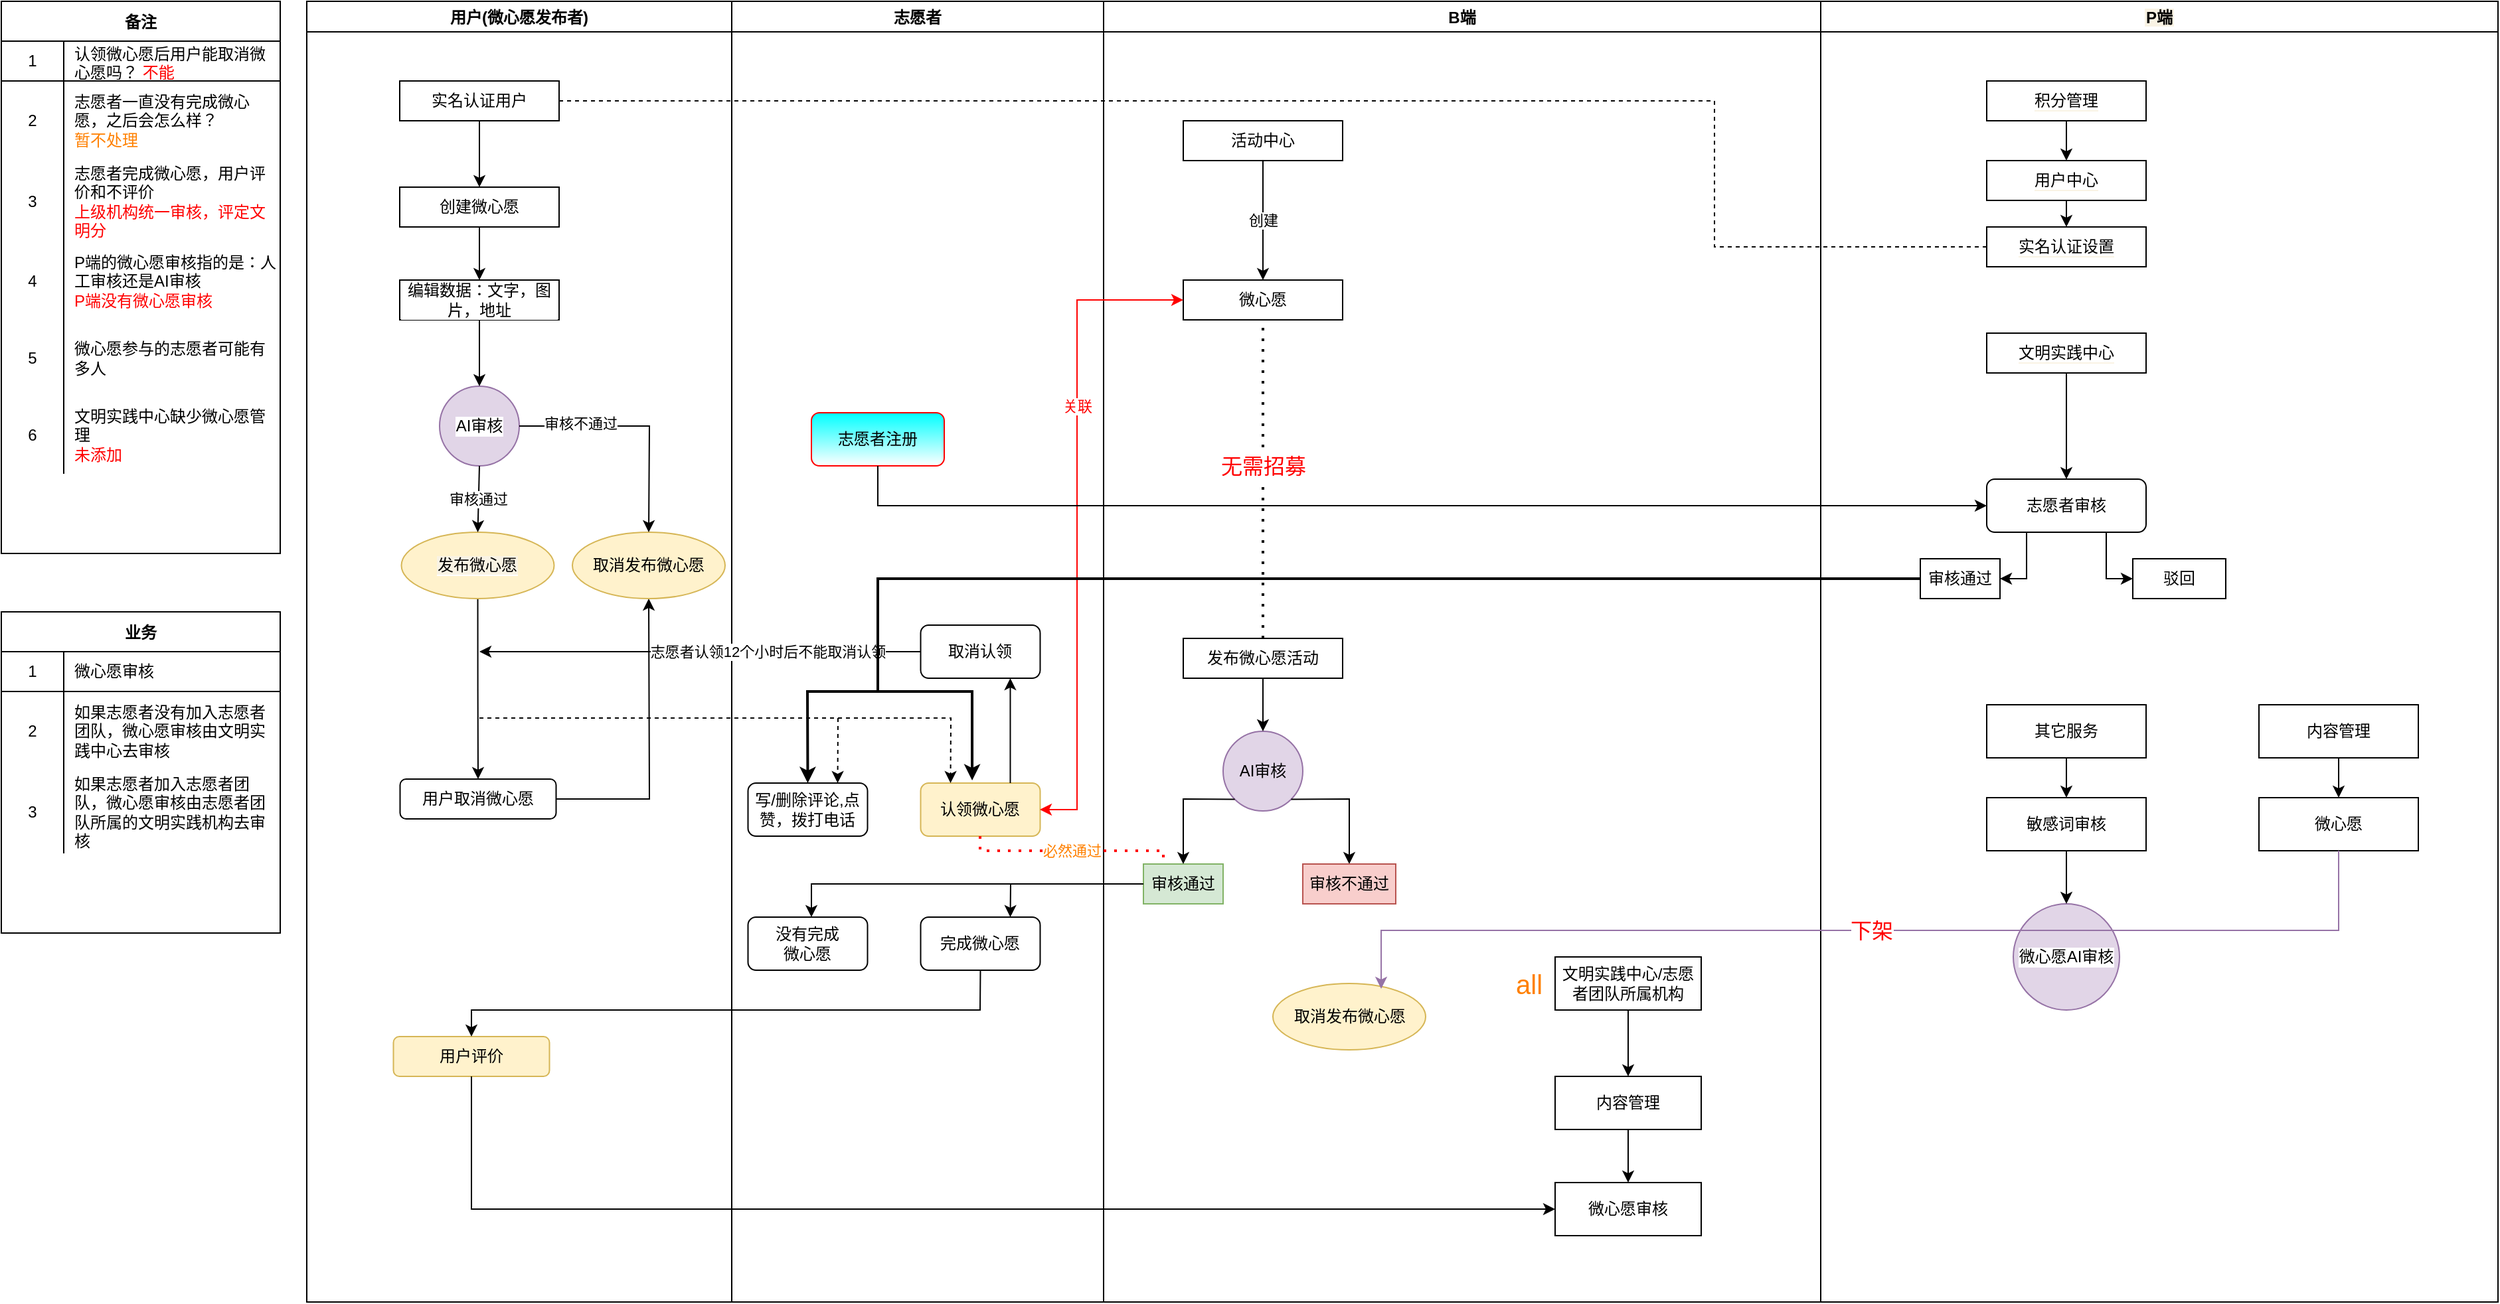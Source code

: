 <mxfile version="15.7.3" type="github">
  <diagram id="3Zdumfhe-f5hq_ZNzXjN" name="第 1 页">
    <mxGraphModel dx="1673" dy="895" grid="1" gridSize="10" guides="1" tooltips="1" connect="1" arrows="1" fold="1" page="1" pageScale="1" pageWidth="827" pageHeight="1169" math="0" shadow="0">
      <root>
        <mxCell id="0" />
        <mxCell id="1" parent="0" />
        <mxCell id="ZOVWsehxwjOW1M9SSfNJ-1" value="用户(微心愿发布者)" style="swimlane;" parent="1" vertex="1">
          <mxGeometry x="250" y="160" width="320" height="980" as="geometry">
            <mxRectangle x="320" y="160" width="60" height="23" as="alternateBounds" />
          </mxGeometry>
        </mxCell>
        <mxCell id="ZOVWsehxwjOW1M9SSfNJ-12" value="" style="edgeStyle=orthogonalEdgeStyle;rounded=0;orthogonalLoop=1;jettySize=auto;html=1;labelBackgroundColor=default;fontColor=default;" parent="ZOVWsehxwjOW1M9SSfNJ-1" source="ZOVWsehxwjOW1M9SSfNJ-5" target="ZOVWsehxwjOW1M9SSfNJ-11" edge="1">
          <mxGeometry relative="1" as="geometry" />
        </mxCell>
        <mxCell id="ZOVWsehxwjOW1M9SSfNJ-5" value="实名认证用户" style="rounded=0;whiteSpace=wrap;html=1;labelBackgroundColor=default;fontColor=default;fillColor=default;strokeColor=default;" parent="ZOVWsehxwjOW1M9SSfNJ-1" vertex="1">
          <mxGeometry x="70" y="60" width="120" height="30" as="geometry" />
        </mxCell>
        <mxCell id="ZOVWsehxwjOW1M9SSfNJ-15" value="" style="edgeStyle=orthogonalEdgeStyle;rounded=0;orthogonalLoop=1;jettySize=auto;html=1;labelBackgroundColor=default;fontColor=default;" parent="ZOVWsehxwjOW1M9SSfNJ-1" source="ZOVWsehxwjOW1M9SSfNJ-11" target="ZOVWsehxwjOW1M9SSfNJ-14" edge="1">
          <mxGeometry relative="1" as="geometry" />
        </mxCell>
        <mxCell id="ZOVWsehxwjOW1M9SSfNJ-11" value="创建微心愿" style="rounded=0;whiteSpace=wrap;html=1;labelBackgroundColor=default;fontColor=default;" parent="ZOVWsehxwjOW1M9SSfNJ-1" vertex="1">
          <mxGeometry x="70" y="140" width="120" height="30" as="geometry" />
        </mxCell>
        <mxCell id="ZOVWsehxwjOW1M9SSfNJ-14" value="编辑数据：文字，图片，地址" style="rounded=0;whiteSpace=wrap;html=1;labelBackgroundColor=default;fontColor=default;" parent="ZOVWsehxwjOW1M9SSfNJ-1" vertex="1">
          <mxGeometry x="70" y="210" width="120" height="30" as="geometry" />
        </mxCell>
        <mxCell id="ZOVWsehxwjOW1M9SSfNJ-61" style="edgeStyle=orthogonalEdgeStyle;rounded=0;orthogonalLoop=1;jettySize=auto;html=1;exitX=0.5;exitY=1;exitDx=0;exitDy=0;exitPerimeter=0;entryX=0.5;entryY=0;entryDx=0;entryDy=0;fontColor=default;strokeColor=#000000;labelBackgroundColor=default;" parent="ZOVWsehxwjOW1M9SSfNJ-1" source="ZOVWsehxwjOW1M9SSfNJ-32" target="ZOVWsehxwjOW1M9SSfNJ-54" edge="1">
          <mxGeometry relative="1" as="geometry" />
        </mxCell>
        <mxCell id="ZOVWsehxwjOW1M9SSfNJ-32" value="&lt;span style=&quot;background-color: rgb(249 , 243 , 228)&quot;&gt;发布微心愿&lt;/span&gt;" style="strokeWidth=1;html=1;shape=mxgraph.flowchart.start_1;whiteSpace=wrap;fillColor=#fff2cc;strokeColor=#d6b656;labelBackgroundColor=default;fontColor=default;" parent="ZOVWsehxwjOW1M9SSfNJ-1" vertex="1">
          <mxGeometry x="71.25" y="400" width="115" height="50" as="geometry" />
        </mxCell>
        <mxCell id="ZOVWsehxwjOW1M9SSfNJ-54" value="用户取消微心愿" style="rounded=1;whiteSpace=wrap;html=1;fontColor=default;strokeWidth=1;verticalAlign=middle;labelBackgroundColor=default;" parent="ZOVWsehxwjOW1M9SSfNJ-1" vertex="1">
          <mxGeometry x="70.25" y="586" width="117.5" height="30" as="geometry" />
        </mxCell>
        <mxCell id="ZOVWsehxwjOW1M9SSfNJ-84" value="&lt;font&gt;AI审核&lt;/font&gt;" style="ellipse;whiteSpace=wrap;html=1;aspect=fixed;shadow=0;glass=0;strokeColor=#9673a6;strokeWidth=1;fillColor=#e1d5e7;verticalAlign=middle;labelBackgroundColor=default;fontColor=default;" parent="ZOVWsehxwjOW1M9SSfNJ-1" vertex="1">
          <mxGeometry x="100" y="290" width="60" height="60" as="geometry" />
        </mxCell>
        <mxCell id="ZOVWsehxwjOW1M9SSfNJ-86" value="" style="endArrow=classic;html=1;rounded=0;fontColor=default;strokeColor=#000000;exitX=0.5;exitY=1;exitDx=0;exitDy=0;entryX=0.5;entryY=0;entryDx=0;entryDy=0;labelBackgroundColor=default;" parent="ZOVWsehxwjOW1M9SSfNJ-1" source="ZOVWsehxwjOW1M9SSfNJ-14" target="ZOVWsehxwjOW1M9SSfNJ-84" edge="1">
          <mxGeometry width="50" height="50" relative="1" as="geometry">
            <mxPoint x="435" y="450" as="sourcePoint" />
            <mxPoint x="485" y="400" as="targetPoint" />
          </mxGeometry>
        </mxCell>
        <mxCell id="ZOVWsehxwjOW1M9SSfNJ-87" value="审核通过" style="endArrow=classic;html=1;rounded=0;fontColor=default;strokeColor=#000000;exitX=0.5;exitY=1;exitDx=0;exitDy=0;entryX=0.5;entryY=0;entryDx=0;entryDy=0;entryPerimeter=0;labelBackgroundColor=default;" parent="ZOVWsehxwjOW1M9SSfNJ-1" source="ZOVWsehxwjOW1M9SSfNJ-84" target="ZOVWsehxwjOW1M9SSfNJ-32" edge="1">
          <mxGeometry width="50" height="50" relative="1" as="geometry">
            <mxPoint x="435" y="450" as="sourcePoint" />
            <mxPoint x="485" y="400" as="targetPoint" />
          </mxGeometry>
        </mxCell>
        <mxCell id="ZOVWsehxwjOW1M9SSfNJ-74" value="" style="endArrow=classic;html=1;rounded=0;fontColor=#FF0000;strokeColor=#000000;entryX=0.5;entryY=1;entryDx=0;entryDy=0;exitX=1;exitY=0.5;exitDx=0;exitDy=0;entryPerimeter=0;" parent="ZOVWsehxwjOW1M9SSfNJ-1" source="ZOVWsehxwjOW1M9SSfNJ-54" edge="1">
          <mxGeometry width="50" height="50" relative="1" as="geometry">
            <mxPoint x="453.5" y="646" as="sourcePoint" />
            <mxPoint x="257.5" y="450" as="targetPoint" />
            <Array as="points">
              <mxPoint x="258" y="601" />
            </Array>
          </mxGeometry>
        </mxCell>
        <mxCell id="RCU2VM99q2kTq8CPx5C1-19" value="用户评价" style="rounded=1;whiteSpace=wrap;html=1;strokeWidth=1;verticalAlign=middle;fillColor=#fff2cc;strokeColor=#d6b656;" parent="ZOVWsehxwjOW1M9SSfNJ-1" vertex="1">
          <mxGeometry x="65.25" y="780" width="117.5" height="30" as="geometry" />
        </mxCell>
        <mxCell id="RCU2VM99q2kTq8CPx5C1-67" value="取消发布微心愿" style="strokeWidth=1;html=1;shape=mxgraph.flowchart.start_1;whiteSpace=wrap;fillColor=#fff2cc;strokeColor=#d6b656;" parent="ZOVWsehxwjOW1M9SSfNJ-1" vertex="1">
          <mxGeometry x="200" y="400" width="115" height="50" as="geometry" />
        </mxCell>
        <mxCell id="ZOVWsehxwjOW1M9SSfNJ-3" value="志愿者" style="swimlane;fillColor=#FFFFFF;strokeColor=default;fontColor=default;strokeWidth=1;" parent="1" vertex="1">
          <mxGeometry x="570" y="160" width="280" height="980" as="geometry">
            <mxRectangle x="570" y="160" width="70" height="23" as="alternateBounds" />
          </mxGeometry>
        </mxCell>
        <mxCell id="ZOVWsehxwjOW1M9SSfNJ-63" value="写/删除评论,点赞，拨打电话" style="rounded=1;whiteSpace=wrap;html=1;fontColor=#000000;strokeWidth=1;verticalAlign=middle;glass=0;" parent="ZOVWsehxwjOW1M9SSfNJ-3" vertex="1">
          <mxGeometry x="12.25" y="589" width="90" height="40" as="geometry" />
        </mxCell>
        <mxCell id="ZOVWsehxwjOW1M9SSfNJ-77" value="认领微心愿" style="rounded=1;whiteSpace=wrap;html=1;strokeWidth=1;verticalAlign=middle;glass=0;fillColor=#fff2cc;strokeColor=#d6b656;" parent="ZOVWsehxwjOW1M9SSfNJ-3" vertex="1">
          <mxGeometry x="142.25" y="589" width="90" height="40" as="geometry" />
        </mxCell>
        <mxCell id="ZOVWsehxwjOW1M9SSfNJ-81" value="取消认领" style="rounded=1;whiteSpace=wrap;html=1;fontColor=#000000;strokeWidth=1;verticalAlign=middle;glass=0;" parent="ZOVWsehxwjOW1M9SSfNJ-3" vertex="1">
          <mxGeometry x="142.25" y="470" width="90" height="40" as="geometry" />
        </mxCell>
        <mxCell id="ZOVWsehxwjOW1M9SSfNJ-82" value="" style="endArrow=classic;html=1;rounded=0;fontColor=#FF0000;strokeColor=#000000;exitX=0.75;exitY=0;exitDx=0;exitDy=0;entryX=0.75;entryY=1;entryDx=0;entryDy=0;" parent="ZOVWsehxwjOW1M9SSfNJ-3" source="ZOVWsehxwjOW1M9SSfNJ-77" target="ZOVWsehxwjOW1M9SSfNJ-81" edge="1">
          <mxGeometry width="50" height="50" relative="1" as="geometry">
            <mxPoint x="182.25" y="516" as="sourcePoint" />
            <mxPoint x="232.25" y="466" as="targetPoint" />
          </mxGeometry>
        </mxCell>
        <mxCell id="RCU2VM99q2kTq8CPx5C1-15" value="完成微心愿" style="rounded=1;whiteSpace=wrap;html=1;fontColor=#000000;strokeWidth=1;verticalAlign=middle;glass=0;" parent="ZOVWsehxwjOW1M9SSfNJ-3" vertex="1">
          <mxGeometry x="142.25" y="690" width="90" height="40" as="geometry" />
        </mxCell>
        <mxCell id="RCU2VM99q2kTq8CPx5C1-60" value="没有完成&lt;br&gt;微心愿" style="rounded=1;whiteSpace=wrap;html=1;fontColor=#000000;strokeWidth=1;verticalAlign=middle;glass=0;" parent="ZOVWsehxwjOW1M9SSfNJ-3" vertex="1">
          <mxGeometry x="12.25" y="690" width="90" height="40" as="geometry" />
        </mxCell>
        <mxCell id="fV6f6WBhMUUk63Nt62jX-1" value="志愿者注册" style="rounded=1;whiteSpace=wrap;html=1;gradientColor=#ffffff;strokeColor=#FF0000;fillColor=#00FFFF;" parent="ZOVWsehxwjOW1M9SSfNJ-3" vertex="1">
          <mxGeometry x="60" y="310" width="100" height="40" as="geometry" />
        </mxCell>
        <mxCell id="ZOVWsehxwjOW1M9SSfNJ-2" value="B端" style="swimlane;fillColor=default;strokeColor=default;fontColor=default;" parent="1" vertex="1">
          <mxGeometry x="850" y="160" width="540" height="980" as="geometry">
            <mxRectangle x="810" y="160" width="50" height="23" as="alternateBounds" />
          </mxGeometry>
        </mxCell>
        <mxCell id="ZOVWsehxwjOW1M9SSfNJ-8" value="创建" style="edgeStyle=orthogonalEdgeStyle;rounded=0;orthogonalLoop=1;jettySize=auto;html=1;" parent="ZOVWsehxwjOW1M9SSfNJ-2" source="ZOVWsehxwjOW1M9SSfNJ-6" target="ZOVWsehxwjOW1M9SSfNJ-7" edge="1">
          <mxGeometry relative="1" as="geometry">
            <Array as="points">
              <mxPoint x="120" y="120" />
              <mxPoint x="120" y="120" />
            </Array>
          </mxGeometry>
        </mxCell>
        <mxCell id="ZOVWsehxwjOW1M9SSfNJ-6" value="活动中心" style="rounded=0;whiteSpace=wrap;html=1;fillColor=default;strokeColor=default;fontColor=default;" parent="ZOVWsehxwjOW1M9SSfNJ-2" vertex="1">
          <mxGeometry x="60" y="90" width="120" height="30" as="geometry" />
        </mxCell>
        <mxCell id="ZOVWsehxwjOW1M9SSfNJ-7" value="微心愿" style="rounded=0;whiteSpace=wrap;html=1;fillColor=default;strokeColor=default;fontColor=default;" parent="ZOVWsehxwjOW1M9SSfNJ-2" vertex="1">
          <mxGeometry x="60" y="210" width="120" height="30" as="geometry" />
        </mxCell>
        <mxCell id="RCU2VM99q2kTq8CPx5C1-1" value="发布微心愿活动" style="rounded=0;whiteSpace=wrap;html=1;" parent="ZOVWsehxwjOW1M9SSfNJ-2" vertex="1">
          <mxGeometry x="60" y="480" width="120" height="30" as="geometry" />
        </mxCell>
        <mxCell id="RCU2VM99q2kTq8CPx5C1-2" value="" style="endArrow=none;dashed=1;html=1;dashPattern=1 3;strokeWidth=2;rounded=0;exitX=0.5;exitY=0;exitDx=0;exitDy=0;entryX=0.5;entryY=1;entryDx=0;entryDy=0;" parent="ZOVWsehxwjOW1M9SSfNJ-2" source="RCU2VM99q2kTq8CPx5C1-1" target="ZOVWsehxwjOW1M9SSfNJ-7" edge="1">
          <mxGeometry width="50" height="50" relative="1" as="geometry">
            <mxPoint x="-150" y="460" as="sourcePoint" />
            <mxPoint x="-100" y="410" as="targetPoint" />
          </mxGeometry>
        </mxCell>
        <mxCell id="Rj2mn8werOWWxse8iK5x-1" value="&lt;font style=&quot;font-size: 16px&quot; color=&quot;#ff0000&quot;&gt;无需招募&lt;/font&gt;" style="edgeLabel;html=1;align=center;verticalAlign=middle;resizable=0;points=[];" parent="RCU2VM99q2kTq8CPx5C1-2" vertex="1" connectable="0">
          <mxGeometry x="0.089" relative="1" as="geometry">
            <mxPoint as="offset" />
          </mxGeometry>
        </mxCell>
        <mxCell id="RCU2VM99q2kTq8CPx5C1-3" value="&lt;font color=&quot;#000000&quot;&gt;AI审核&lt;/font&gt;" style="ellipse;whiteSpace=wrap;html=1;aspect=fixed;shadow=0;glass=0;strokeColor=#9673a6;strokeWidth=1;fillColor=#e1d5e7;verticalAlign=middle;" parent="ZOVWsehxwjOW1M9SSfNJ-2" vertex="1">
          <mxGeometry x="90" y="550" width="60" height="60" as="geometry" />
        </mxCell>
        <mxCell id="RCU2VM99q2kTq8CPx5C1-4" value="" style="endArrow=classic;html=1;rounded=0;exitX=0.5;exitY=1;exitDx=0;exitDy=0;entryX=0.5;entryY=0;entryDx=0;entryDy=0;" parent="ZOVWsehxwjOW1M9SSfNJ-2" source="RCU2VM99q2kTq8CPx5C1-1" target="RCU2VM99q2kTq8CPx5C1-3" edge="1">
          <mxGeometry width="50" height="50" relative="1" as="geometry">
            <mxPoint x="-150" y="560" as="sourcePoint" />
            <mxPoint x="-100" y="510" as="targetPoint" />
          </mxGeometry>
        </mxCell>
        <mxCell id="RCU2VM99q2kTq8CPx5C1-6" value="审核通过" style="rounded=0;whiteSpace=wrap;html=1;fillColor=#d5e8d4;strokeColor=#82b366;fontColor=default;" parent="ZOVWsehxwjOW1M9SSfNJ-2" vertex="1">
          <mxGeometry x="30" y="650" width="60" height="30" as="geometry" />
        </mxCell>
        <mxCell id="RCU2VM99q2kTq8CPx5C1-9" value="" style="endArrow=classic;html=1;rounded=0;exitX=1;exitY=1;exitDx=0;exitDy=0;entryX=0.5;entryY=0;entryDx=0;entryDy=0;" parent="ZOVWsehxwjOW1M9SSfNJ-2" source="RCU2VM99q2kTq8CPx5C1-3" target="RCU2VM99q2kTq8CPx5C1-10" edge="1">
          <mxGeometry width="50" height="50" relative="1" as="geometry">
            <mxPoint x="-150" y="460" as="sourcePoint" />
            <mxPoint x="190" y="640" as="targetPoint" />
            <Array as="points">
              <mxPoint x="185" y="601" />
            </Array>
          </mxGeometry>
        </mxCell>
        <mxCell id="RCU2VM99q2kTq8CPx5C1-10" value="审核不通过" style="rounded=0;whiteSpace=wrap;html=1;fillColor=#f8cecc;strokeColor=#b85450;fontColor=default;" parent="ZOVWsehxwjOW1M9SSfNJ-2" vertex="1">
          <mxGeometry x="150" y="650" width="70" height="30" as="geometry" />
        </mxCell>
        <mxCell id="RCU2VM99q2kTq8CPx5C1-5" value="" style="endArrow=classic;html=1;rounded=0;exitX=0;exitY=1;exitDx=0;exitDy=0;entryX=0.5;entryY=0;entryDx=0;entryDy=0;" parent="ZOVWsehxwjOW1M9SSfNJ-2" source="RCU2VM99q2kTq8CPx5C1-3" target="RCU2VM99q2kTq8CPx5C1-6" edge="1">
          <mxGeometry width="50" height="50" relative="1" as="geometry">
            <mxPoint x="-150" y="460" as="sourcePoint" />
            <mxPoint x="60" y="640" as="targetPoint" />
            <Array as="points">
              <mxPoint x="60" y="601" />
            </Array>
          </mxGeometry>
        </mxCell>
        <mxCell id="RCU2VM99q2kTq8CPx5C1-68" value="取消发布微心愿" style="strokeWidth=1;html=1;shape=mxgraph.flowchart.start_1;whiteSpace=wrap;fillColor=#fff2cc;strokeColor=#d6b656;" parent="ZOVWsehxwjOW1M9SSfNJ-2" vertex="1">
          <mxGeometry x="127.5" y="740" width="115" height="50" as="geometry" />
        </mxCell>
        <mxCell id="N7R7x6pT4n-8PpqwKvwk-1" value="内容管理" style="rounded=0;whiteSpace=wrap;html=1;" parent="ZOVWsehxwjOW1M9SSfNJ-2" vertex="1">
          <mxGeometry x="340" y="810" width="110" height="40" as="geometry" />
        </mxCell>
        <mxCell id="N7R7x6pT4n-8PpqwKvwk-2" value="文明实践中心/志愿者团队所属机构" style="rounded=0;whiteSpace=wrap;html=1;" parent="ZOVWsehxwjOW1M9SSfNJ-2" vertex="1">
          <mxGeometry x="340" y="720" width="110" height="40" as="geometry" />
        </mxCell>
        <mxCell id="N7R7x6pT4n-8PpqwKvwk-3" value="" style="endArrow=classic;html=1;rounded=0;curved=1;exitX=0.5;exitY=1;exitDx=0;exitDy=0;entryX=0.5;entryY=0;entryDx=0;entryDy=0;" parent="ZOVWsehxwjOW1M9SSfNJ-2" source="N7R7x6pT4n-8PpqwKvwk-2" target="N7R7x6pT4n-8PpqwKvwk-1" edge="1">
          <mxGeometry width="50" height="50" relative="1" as="geometry">
            <mxPoint x="190" y="660" as="sourcePoint" />
            <mxPoint x="240" y="610" as="targetPoint" />
          </mxGeometry>
        </mxCell>
        <mxCell id="N7R7x6pT4n-8PpqwKvwk-4" value="&lt;font color=&quot;#ff8000&quot; style=&quot;font-size: 20px ; font-weight: normal&quot;&gt;all&lt;/font&gt;" style="text;strokeColor=none;fillColor=none;html=1;fontSize=24;fontStyle=1;verticalAlign=middle;align=center;" parent="ZOVWsehxwjOW1M9SSfNJ-2" vertex="1">
          <mxGeometry x="300" y="720" width="40" height="40" as="geometry" />
        </mxCell>
        <mxCell id="hY3ImemlVHnh-S8Bj1m9-1" value="微心愿审核" style="rounded=0;whiteSpace=wrap;html=1;" vertex="1" parent="ZOVWsehxwjOW1M9SSfNJ-2">
          <mxGeometry x="340" y="890" width="110" height="40" as="geometry" />
        </mxCell>
        <mxCell id="hY3ImemlVHnh-S8Bj1m9-2" value="" style="endArrow=classic;html=1;rounded=0;exitX=0.5;exitY=1;exitDx=0;exitDy=0;" edge="1" parent="ZOVWsehxwjOW1M9SSfNJ-2" source="N7R7x6pT4n-8PpqwKvwk-1" target="hY3ImemlVHnh-S8Bj1m9-1">
          <mxGeometry width="50" height="50" relative="1" as="geometry">
            <mxPoint x="320" y="860" as="sourcePoint" />
            <mxPoint x="370" y="810" as="targetPoint" />
          </mxGeometry>
        </mxCell>
        <mxCell id="ZOVWsehxwjOW1M9SSfNJ-89" value="" style="endArrow=classic;html=1;rounded=0;fontColor=#000000;strokeColor=#000000;exitX=0;exitY=0.5;exitDx=0;exitDy=0;labelBackgroundColor=default;" parent="1" source="ZOVWsehxwjOW1M9SSfNJ-81" edge="1">
          <mxGeometry width="50" height="50" relative="1" as="geometry">
            <mxPoint x="750" y="689" as="sourcePoint" />
            <mxPoint x="380" y="650" as="targetPoint" />
          </mxGeometry>
        </mxCell>
        <mxCell id="ZOVWsehxwjOW1M9SSfNJ-95" value="志愿者认领12个小时后不能取消认领" style="edgeLabel;html=1;align=center;verticalAlign=middle;resizable=0;points=[];fontColor=#000000;" parent="ZOVWsehxwjOW1M9SSfNJ-89" vertex="1" connectable="0">
          <mxGeometry x="-0.303" relative="1" as="geometry">
            <mxPoint as="offset" />
          </mxGeometry>
        </mxCell>
        <mxCell id="ZOVWsehxwjOW1M9SSfNJ-90" value="" style="endArrow=classic;html=1;rounded=0;fontColor=#000000;strokeColor=#000000;entryX=0.5;entryY=0;entryDx=0;entryDy=0;entryPerimeter=0;" parent="1" edge="1">
          <mxGeometry width="50" height="50" relative="1" as="geometry">
            <mxPoint x="410" y="480" as="sourcePoint" />
            <mxPoint x="507.5" y="560" as="targetPoint" />
            <Array as="points">
              <mxPoint x="508" y="480" />
            </Array>
          </mxGeometry>
        </mxCell>
        <mxCell id="ZOVWsehxwjOW1M9SSfNJ-91" value="审核不通过" style="edgeLabel;html=1;align=center;verticalAlign=middle;resizable=0;points=[];fontColor=default;labelBackgroundColor=default;" parent="ZOVWsehxwjOW1M9SSfNJ-90" vertex="1" connectable="0">
          <mxGeometry x="-0.538" y="2" relative="1" as="geometry">
            <mxPoint x="5" as="offset" />
          </mxGeometry>
        </mxCell>
        <mxCell id="ZOVWsehxwjOW1M9SSfNJ-43" value="" style="endArrow=classic;startArrow=classic;html=1;rounded=0;entryX=0;entryY=0.5;entryDx=0;entryDy=0;strokeColor=#FF0000;labelBackgroundColor=default;fontColor=default;" parent="1" target="ZOVWsehxwjOW1M9SSfNJ-7" edge="1">
          <mxGeometry width="50" height="50" relative="1" as="geometry">
            <mxPoint x="802" y="769" as="sourcePoint" />
            <mxPoint x="801.25" y="385" as="targetPoint" />
            <Array as="points">
              <mxPoint x="830" y="769" />
              <mxPoint x="830" y="385" />
            </Array>
          </mxGeometry>
        </mxCell>
        <mxCell id="ZOVWsehxwjOW1M9SSfNJ-44" value="关联" style="edgeLabel;html=1;align=center;verticalAlign=middle;resizable=0;points=[];fontColor=#FF0000;" parent="ZOVWsehxwjOW1M9SSfNJ-43" vertex="1" connectable="0">
          <mxGeometry x="0.35" relative="1" as="geometry">
            <mxPoint as="offset" />
          </mxGeometry>
        </mxCell>
        <mxCell id="RCU2VM99q2kTq8CPx5C1-17" value="" style="endArrow=classic;html=1;rounded=0;exitX=0;exitY=0.5;exitDx=0;exitDy=0;entryX=0.75;entryY=0;entryDx=0;entryDy=0;" parent="1" source="RCU2VM99q2kTq8CPx5C1-6" target="RCU2VM99q2kTq8CPx5C1-15" edge="1">
          <mxGeometry width="50" height="50" relative="1" as="geometry">
            <mxPoint x="690" y="720" as="sourcePoint" />
            <mxPoint x="740" y="670" as="targetPoint" />
            <Array as="points">
              <mxPoint x="780" y="825" />
            </Array>
          </mxGeometry>
        </mxCell>
        <mxCell id="RCU2VM99q2kTq8CPx5C1-18" value="" style="endArrow=classic;html=1;rounded=0;exitX=0.5;exitY=1;exitDx=0;exitDy=0;entryX=0.5;entryY=0;entryDx=0;entryDy=0;" parent="1" source="RCU2VM99q2kTq8CPx5C1-15" target="RCU2VM99q2kTq8CPx5C1-19" edge="1">
          <mxGeometry width="50" height="50" relative="1" as="geometry">
            <mxPoint x="690" y="720" as="sourcePoint" />
            <mxPoint x="480" y="940" as="targetPoint" />
            <Array as="points">
              <mxPoint x="757" y="920" />
              <mxPoint x="374" y="920" />
            </Array>
          </mxGeometry>
        </mxCell>
        <mxCell id="RCU2VM99q2kTq8CPx5C1-40" value="备注" style="shape=table;startSize=30;container=1;collapsible=0;childLayout=tableLayout;fixedRows=1;rowLines=0;fontStyle=1;align=center;pointerEvents=1;" parent="1" vertex="1">
          <mxGeometry x="20" y="160" width="210" height="416" as="geometry" />
        </mxCell>
        <mxCell id="RCU2VM99q2kTq8CPx5C1-41" value="" style="shape=partialRectangle;html=1;whiteSpace=wrap;collapsible=0;dropTarget=0;pointerEvents=1;fillColor=none;top=0;left=0;bottom=1;right=0;points=[[0,0.5],[1,0.5]];portConstraint=eastwest;" parent="RCU2VM99q2kTq8CPx5C1-40" vertex="1">
          <mxGeometry y="30" width="210" height="30" as="geometry" />
        </mxCell>
        <mxCell id="RCU2VM99q2kTq8CPx5C1-42" value="1" style="shape=partialRectangle;html=1;whiteSpace=wrap;connectable=0;fillColor=none;top=0;left=0;bottom=0;right=0;overflow=hidden;pointerEvents=1;" parent="RCU2VM99q2kTq8CPx5C1-41" vertex="1">
          <mxGeometry width="47" height="30" as="geometry">
            <mxRectangle width="47" height="30" as="alternateBounds" />
          </mxGeometry>
        </mxCell>
        <mxCell id="RCU2VM99q2kTq8CPx5C1-43" value="认领微心愿后用户能取消微心愿吗？ &lt;font color=&quot;#ff0000&quot;&gt;不能&lt;/font&gt;" style="shape=partialRectangle;html=1;whiteSpace=wrap;connectable=0;fillColor=none;top=0;left=0;bottom=0;right=0;align=left;spacingLeft=6;overflow=hidden;pointerEvents=1;" parent="RCU2VM99q2kTq8CPx5C1-41" vertex="1">
          <mxGeometry x="47" width="163" height="30" as="geometry">
            <mxRectangle width="163" height="30" as="alternateBounds" />
          </mxGeometry>
        </mxCell>
        <mxCell id="RCU2VM99q2kTq8CPx5C1-44" value="" style="shape=partialRectangle;html=1;whiteSpace=wrap;collapsible=0;dropTarget=0;pointerEvents=1;fillColor=none;top=0;left=0;bottom=0;right=0;points=[[0,0.5],[1,0.5]];portConstraint=eastwest;" parent="RCU2VM99q2kTq8CPx5C1-40" vertex="1">
          <mxGeometry y="60" width="210" height="60" as="geometry" />
        </mxCell>
        <mxCell id="RCU2VM99q2kTq8CPx5C1-45" value="2" style="shape=partialRectangle;html=1;whiteSpace=wrap;connectable=0;fillColor=none;top=0;left=0;bottom=0;right=0;overflow=hidden;pointerEvents=1;" parent="RCU2VM99q2kTq8CPx5C1-44" vertex="1">
          <mxGeometry width="47" height="60" as="geometry">
            <mxRectangle width="47" height="60" as="alternateBounds" />
          </mxGeometry>
        </mxCell>
        <mxCell id="RCU2VM99q2kTq8CPx5C1-46" value="志愿者一直没有完成微心愿，之后会怎么样？&lt;br&gt;&lt;font color=&quot;#ff8000&quot;&gt;暂不处理&lt;/font&gt;" style="shape=partialRectangle;html=1;whiteSpace=wrap;connectable=0;fillColor=none;top=0;left=0;bottom=0;right=0;align=left;spacingLeft=6;overflow=hidden;pointerEvents=1;" parent="RCU2VM99q2kTq8CPx5C1-44" vertex="1">
          <mxGeometry x="47" width="163" height="60" as="geometry">
            <mxRectangle width="163" height="60" as="alternateBounds" />
          </mxGeometry>
        </mxCell>
        <mxCell id="RCU2VM99q2kTq8CPx5C1-47" value="" style="shape=partialRectangle;html=1;whiteSpace=wrap;collapsible=0;dropTarget=0;pointerEvents=1;fillColor=none;top=0;left=0;bottom=0;right=0;points=[[0,0.5],[1,0.5]];portConstraint=eastwest;" parent="RCU2VM99q2kTq8CPx5C1-40" vertex="1">
          <mxGeometry y="120" width="210" height="62" as="geometry" />
        </mxCell>
        <mxCell id="RCU2VM99q2kTq8CPx5C1-48" value="3" style="shape=partialRectangle;html=1;whiteSpace=wrap;connectable=0;fillColor=none;top=0;left=0;bottom=0;right=0;overflow=hidden;pointerEvents=1;" parent="RCU2VM99q2kTq8CPx5C1-47" vertex="1">
          <mxGeometry width="47" height="62" as="geometry">
            <mxRectangle width="47" height="62" as="alternateBounds" />
          </mxGeometry>
        </mxCell>
        <mxCell id="RCU2VM99q2kTq8CPx5C1-49" value="志愿者完成微心愿，用户评价和不评价&lt;br&gt;&lt;font color=&quot;#ff0000&quot;&gt;上级机构统一审核，评定文明分&lt;/font&gt;" style="shape=partialRectangle;html=1;whiteSpace=wrap;connectable=0;fillColor=none;top=0;left=0;bottom=0;right=0;align=left;spacingLeft=6;overflow=hidden;pointerEvents=1;" parent="RCU2VM99q2kTq8CPx5C1-47" vertex="1">
          <mxGeometry x="47" width="163" height="62" as="geometry">
            <mxRectangle width="163" height="62" as="alternateBounds" />
          </mxGeometry>
        </mxCell>
        <mxCell id="RCU2VM99q2kTq8CPx5C1-50" style="shape=partialRectangle;html=1;whiteSpace=wrap;collapsible=0;dropTarget=0;pointerEvents=1;fillColor=none;top=0;left=0;bottom=0;right=0;points=[[0,0.5],[1,0.5]];portConstraint=eastwest;" parent="RCU2VM99q2kTq8CPx5C1-40" vertex="1">
          <mxGeometry y="182" width="210" height="58" as="geometry" />
        </mxCell>
        <mxCell id="RCU2VM99q2kTq8CPx5C1-51" value="4" style="shape=partialRectangle;html=1;whiteSpace=wrap;connectable=0;fillColor=none;top=0;left=0;bottom=0;right=0;overflow=hidden;pointerEvents=1;" parent="RCU2VM99q2kTq8CPx5C1-50" vertex="1">
          <mxGeometry width="47" height="58" as="geometry">
            <mxRectangle width="47" height="58" as="alternateBounds" />
          </mxGeometry>
        </mxCell>
        <mxCell id="RCU2VM99q2kTq8CPx5C1-52" value="P端的微心愿审核指的是：人工审核还是AI审核&amp;nbsp; &lt;br&gt;&lt;font color=&quot;#ff0000&quot;&gt;P端没有微心愿审核&lt;/font&gt;" style="shape=partialRectangle;html=1;whiteSpace=wrap;connectable=0;fillColor=none;top=0;left=0;bottom=0;right=0;align=left;spacingLeft=6;overflow=hidden;pointerEvents=1;" parent="RCU2VM99q2kTq8CPx5C1-50" vertex="1">
          <mxGeometry x="47" width="163" height="58" as="geometry">
            <mxRectangle width="163" height="58" as="alternateBounds" />
          </mxGeometry>
        </mxCell>
        <mxCell id="RCU2VM99q2kTq8CPx5C1-70" style="shape=partialRectangle;html=1;whiteSpace=wrap;collapsible=0;dropTarget=0;pointerEvents=1;fillColor=none;top=0;left=0;bottom=0;right=0;points=[[0,0.5],[1,0.5]];portConstraint=eastwest;" parent="RCU2VM99q2kTq8CPx5C1-40" vertex="1">
          <mxGeometry y="240" width="210" height="58" as="geometry" />
        </mxCell>
        <mxCell id="RCU2VM99q2kTq8CPx5C1-71" value="5" style="shape=partialRectangle;html=1;whiteSpace=wrap;connectable=0;fillColor=none;top=0;left=0;bottom=0;right=0;overflow=hidden;pointerEvents=1;" parent="RCU2VM99q2kTq8CPx5C1-70" vertex="1">
          <mxGeometry width="47" height="58" as="geometry">
            <mxRectangle width="47" height="58" as="alternateBounds" />
          </mxGeometry>
        </mxCell>
        <mxCell id="RCU2VM99q2kTq8CPx5C1-72" value="微心愿参与的志愿者可能有多人" style="shape=partialRectangle;html=1;whiteSpace=wrap;connectable=0;fillColor=none;top=0;left=0;bottom=0;right=0;align=left;spacingLeft=6;overflow=hidden;pointerEvents=1;" parent="RCU2VM99q2kTq8CPx5C1-70" vertex="1">
          <mxGeometry x="47" width="163" height="58" as="geometry">
            <mxRectangle width="163" height="58" as="alternateBounds" />
          </mxGeometry>
        </mxCell>
        <mxCell id="fV6f6WBhMUUk63Nt62jX-3" style="shape=partialRectangle;html=1;whiteSpace=wrap;collapsible=0;dropTarget=0;pointerEvents=1;fillColor=none;top=0;left=0;bottom=0;right=0;points=[[0,0.5],[1,0.5]];portConstraint=eastwest;" parent="RCU2VM99q2kTq8CPx5C1-40" vertex="1">
          <mxGeometry y="298" width="210" height="58" as="geometry" />
        </mxCell>
        <mxCell id="fV6f6WBhMUUk63Nt62jX-4" value="6" style="shape=partialRectangle;html=1;whiteSpace=wrap;connectable=0;fillColor=none;top=0;left=0;bottom=0;right=0;overflow=hidden;pointerEvents=1;" parent="fV6f6WBhMUUk63Nt62jX-3" vertex="1">
          <mxGeometry width="47" height="58" as="geometry">
            <mxRectangle width="47" height="58" as="alternateBounds" />
          </mxGeometry>
        </mxCell>
        <mxCell id="fV6f6WBhMUUk63Nt62jX-5" value="文明实践中心缺少微心愿管理&lt;br&gt;&lt;font color=&quot;#ff0000&quot;&gt;未添加&lt;/font&gt;" style="shape=partialRectangle;html=1;whiteSpace=wrap;connectable=0;fillColor=none;top=0;left=0;bottom=0;right=0;align=left;spacingLeft=6;overflow=hidden;pointerEvents=1;" parent="fV6f6WBhMUUk63Nt62jX-3" vertex="1">
          <mxGeometry x="47" width="163" height="58" as="geometry">
            <mxRectangle width="163" height="58" as="alternateBounds" />
          </mxGeometry>
        </mxCell>
        <mxCell id="RCU2VM99q2kTq8CPx5C1-56" value="" style="endArrow=classic;html=1;rounded=0;fontSize=11;fontColor=#FF8000;exitX=0.5;exitY=1;exitDx=0;exitDy=0;entryX=0;entryY=0.5;entryDx=0;entryDy=0;" parent="1" source="RCU2VM99q2kTq8CPx5C1-19" target="hY3ImemlVHnh-S8Bj1m9-1" edge="1">
          <mxGeometry width="50" height="50" relative="1" as="geometry">
            <mxPoint x="680" y="780" as="sourcePoint" />
            <mxPoint x="990" y="1010" as="targetPoint" />
            <Array as="points">
              <mxPoint x="374" y="1070" />
            </Array>
          </mxGeometry>
        </mxCell>
        <mxCell id="RCU2VM99q2kTq8CPx5C1-59" value="" style="endArrow=classic;html=1;rounded=0;fontSize=11;fontColor=#FF8000;strokeColor=#000000;exitX=0;exitY=0.5;exitDx=0;exitDy=0;" parent="1" source="RCU2VM99q2kTq8CPx5C1-6" edge="1">
          <mxGeometry width="50" height="50" relative="1" as="geometry">
            <mxPoint x="680" y="780" as="sourcePoint" />
            <mxPoint x="630" y="850" as="targetPoint" />
            <Array as="points">
              <mxPoint x="630" y="825" />
            </Array>
          </mxGeometry>
        </mxCell>
        <mxCell id="RCU2VM99q2kTq8CPx5C1-61" value="必然通过" style="endArrow=none;dashed=1;html=1;dashPattern=1 3;strokeWidth=2;rounded=0;fontSize=11;fontColor=#FF8000;strokeColor=#FF0000;entryX=0.25;entryY=0;entryDx=0;entryDy=0;" parent="1" target="RCU2VM99q2kTq8CPx5C1-6" edge="1">
          <mxGeometry width="50" height="50" relative="1" as="geometry">
            <mxPoint x="757" y="789" as="sourcePoint" />
            <mxPoint x="730" y="520" as="targetPoint" />
            <Array as="points">
              <mxPoint x="757" y="800" />
              <mxPoint x="895" y="800" />
            </Array>
          </mxGeometry>
        </mxCell>
        <mxCell id="6Wp8ZB3QyJgt8Iu6o3w5-2" value="" style="endArrow=classic;html=1;rounded=0;fontColor=default;exitX=0.5;exitY=1;exitDx=0;exitDy=0;strokeColor=default;labelBackgroundColor=default;entryX=0;entryY=0.5;entryDx=0;entryDy=0;" parent="1" source="fV6f6WBhMUUk63Nt62jX-1" target="6Wp8ZB3QyJgt8Iu6o3w5-1" edge="1">
          <mxGeometry width="50" height="50" relative="1" as="geometry">
            <mxPoint x="700" y="620" as="sourcePoint" />
            <mxPoint x="750" y="570" as="targetPoint" />
            <Array as="points">
              <mxPoint x="680" y="540" />
            </Array>
          </mxGeometry>
        </mxCell>
        <mxCell id="6Wp8ZB3QyJgt8Iu6o3w5-8" value="" style="endArrow=classic;html=1;rounded=0;labelBackgroundColor=default;fontColor=default;strokeColor=#000000;exitX=0;exitY=0.5;exitDx=0;exitDy=0;entryX=0.5;entryY=0;entryDx=0;entryDy=0;strokeWidth=2;" parent="1" source="6Wp8ZB3QyJgt8Iu6o3w5-3" target="ZOVWsehxwjOW1M9SSfNJ-63" edge="1">
          <mxGeometry width="50" height="50" relative="1" as="geometry">
            <mxPoint x="700" y="620" as="sourcePoint" />
            <mxPoint x="750" y="570" as="targetPoint" />
            <Array as="points">
              <mxPoint x="680" y="595" />
              <mxPoint x="680" y="680" />
              <mxPoint x="627" y="680" />
            </Array>
          </mxGeometry>
        </mxCell>
        <mxCell id="6Wp8ZB3QyJgt8Iu6o3w5-9" value="" style="endArrow=classic;html=1;rounded=0;labelBackgroundColor=default;fontColor=default;strokeColor=#000000;exitX=0;exitY=0.5;exitDx=0;exitDy=0;entryX=0.431;entryY=-0.05;entryDx=0;entryDy=0;entryPerimeter=0;strokeWidth=2;" parent="1" source="6Wp8ZB3QyJgt8Iu6o3w5-3" target="ZOVWsehxwjOW1M9SSfNJ-77" edge="1">
          <mxGeometry width="50" height="50" relative="1" as="geometry">
            <mxPoint x="700" y="620" as="sourcePoint" />
            <mxPoint x="750" y="570" as="targetPoint" />
            <Array as="points">
              <mxPoint x="680" y="595" />
              <mxPoint x="680" y="680" />
              <mxPoint x="751" y="680" />
            </Array>
          </mxGeometry>
        </mxCell>
        <mxCell id="6Wp8ZB3QyJgt8Iu6o3w5-10" value="" style="endArrow=classic;html=1;rounded=0;labelBackgroundColor=default;fontColor=default;strokeColor=#000000;strokeWidth=1;entryX=0.75;entryY=0;entryDx=0;entryDy=0;dashed=1;" parent="1" target="ZOVWsehxwjOW1M9SSfNJ-63" edge="1">
          <mxGeometry width="50" height="50" relative="1" as="geometry">
            <mxPoint x="380" y="700" as="sourcePoint" />
            <mxPoint x="1380" y="260" as="targetPoint" />
            <Array as="points">
              <mxPoint x="650" y="700" />
            </Array>
          </mxGeometry>
        </mxCell>
        <mxCell id="6Wp8ZB3QyJgt8Iu6o3w5-11" value="" style="endArrow=classic;html=1;rounded=0;labelBackgroundColor=default;fontColor=default;strokeColor=#000000;strokeWidth=1;entryX=0.25;entryY=0;entryDx=0;entryDy=0;dashed=1;" parent="1" target="ZOVWsehxwjOW1M9SSfNJ-77" edge="1">
          <mxGeometry width="50" height="50" relative="1" as="geometry">
            <mxPoint x="650" y="700" as="sourcePoint" />
            <mxPoint x="750" y="540" as="targetPoint" />
            <Array as="points">
              <mxPoint x="735" y="700" />
            </Array>
          </mxGeometry>
        </mxCell>
        <mxCell id="6Wp8ZB3QyJgt8Iu6o3w5-12" value="P端" style="swimlane;labelBackgroundColor=#F9F3E4;fontColor=default;strokeColor=default;strokeWidth=1;fillColor=default;" parent="1" vertex="1">
          <mxGeometry x="1390" y="160" width="510" height="980" as="geometry" />
        </mxCell>
        <mxCell id="6Wp8ZB3QyJgt8Iu6o3w5-1" value="志愿者审核" style="rounded=1;whiteSpace=wrap;html=1;fillColor=default;strokeColor=default;fontColor=default;" parent="6Wp8ZB3QyJgt8Iu6o3w5-12" vertex="1">
          <mxGeometry x="125" y="360" width="120" height="40" as="geometry" />
        </mxCell>
        <mxCell id="6Wp8ZB3QyJgt8Iu6o3w5-4" value="驳回" style="rounded=0;whiteSpace=wrap;html=1;fillColor=default;strokeColor=default;fontColor=default;" parent="6Wp8ZB3QyJgt8Iu6o3w5-12" vertex="1">
          <mxGeometry x="235" y="420" width="70" height="30" as="geometry" />
        </mxCell>
        <mxCell id="6Wp8ZB3QyJgt8Iu6o3w5-7" value="" style="endArrow=classic;html=1;rounded=0;labelBackgroundColor=default;fontColor=default;strokeColor=default;exitX=0.75;exitY=1;exitDx=0;exitDy=0;entryX=0;entryY=0.5;entryDx=0;entryDy=0;fillColor=default;" parent="6Wp8ZB3QyJgt8Iu6o3w5-12" source="6Wp8ZB3QyJgt8Iu6o3w5-1" target="6Wp8ZB3QyJgt8Iu6o3w5-4" edge="1">
          <mxGeometry width="50" height="50" relative="1" as="geometry">
            <mxPoint x="-535" y="460" as="sourcePoint" />
            <mxPoint x="-50" y="440" as="targetPoint" />
            <Array as="points">
              <mxPoint x="215" y="435" />
            </Array>
          </mxGeometry>
        </mxCell>
        <mxCell id="6Wp8ZB3QyJgt8Iu6o3w5-3" value="审核通过" style="rounded=0;whiteSpace=wrap;html=1;fillColor=default;strokeColor=default;fontColor=default;" parent="6Wp8ZB3QyJgt8Iu6o3w5-12" vertex="1">
          <mxGeometry x="75" y="420" width="60" height="30" as="geometry" />
        </mxCell>
        <mxCell id="6Wp8ZB3QyJgt8Iu6o3w5-5" value="" style="endArrow=classic;html=1;rounded=0;labelBackgroundColor=default;fontColor=default;strokeColor=default;exitX=0.25;exitY=1;exitDx=0;exitDy=0;entryX=1;entryY=0.5;entryDx=0;entryDy=0;fillColor=default;" parent="6Wp8ZB3QyJgt8Iu6o3w5-12" source="6Wp8ZB3QyJgt8Iu6o3w5-1" target="6Wp8ZB3QyJgt8Iu6o3w5-3" edge="1">
          <mxGeometry width="50" height="50" relative="1" as="geometry">
            <mxPoint x="-535" y="460" as="sourcePoint" />
            <mxPoint x="-105" y="450" as="targetPoint" />
            <Array as="points">
              <mxPoint x="155" y="435" />
            </Array>
          </mxGeometry>
        </mxCell>
        <mxCell id="6Wp8ZB3QyJgt8Iu6o3w5-13" value="&lt;span style=&quot;background-color: rgb(255 , 255 , 255)&quot;&gt;文明实践中心&lt;/span&gt;" style="rounded=0;whiteSpace=wrap;html=1;labelBackgroundColor=#F9F3E4;fontColor=default;strokeColor=default;strokeWidth=1;fillColor=default;" parent="6Wp8ZB3QyJgt8Iu6o3w5-12" vertex="1">
          <mxGeometry x="125" y="250" width="120" height="30" as="geometry" />
        </mxCell>
        <mxCell id="6Wp8ZB3QyJgt8Iu6o3w5-15" value="" style="endArrow=classic;html=1;rounded=0;labelBackgroundColor=default;fontColor=default;strokeColor=default;strokeWidth=1;exitX=0.5;exitY=1;exitDx=0;exitDy=0;entryX=0.5;entryY=0;entryDx=0;entryDy=0;fillColor=default;" parent="6Wp8ZB3QyJgt8Iu6o3w5-12" source="6Wp8ZB3QyJgt8Iu6o3w5-13" target="6Wp8ZB3QyJgt8Iu6o3w5-1" edge="1">
          <mxGeometry width="50" height="50" relative="1" as="geometry">
            <mxPoint x="-25" y="180" as="sourcePoint" />
            <mxPoint x="25" y="130" as="targetPoint" />
          </mxGeometry>
        </mxCell>
        <mxCell id="6Wp8ZB3QyJgt8Iu6o3w5-17" value="&lt;span style=&quot;background-color: rgb(255 , 255 , 255)&quot;&gt;积分管理&lt;/span&gt;" style="rounded=0;whiteSpace=wrap;html=1;labelBackgroundColor=#F9F3E4;fontColor=default;strokeColor=default;strokeWidth=1;fillColor=default;" parent="6Wp8ZB3QyJgt8Iu6o3w5-12" vertex="1">
          <mxGeometry x="125" y="60" width="120" height="30" as="geometry" />
        </mxCell>
        <mxCell id="6Wp8ZB3QyJgt8Iu6o3w5-18" value="&lt;span style=&quot;background-color: rgb(255 , 255 , 255)&quot;&gt;用户中心&lt;/span&gt;" style="rounded=0;whiteSpace=wrap;html=1;labelBackgroundColor=#F9F3E4;fontColor=default;strokeColor=default;strokeWidth=1;fillColor=default;" parent="6Wp8ZB3QyJgt8Iu6o3w5-12" vertex="1">
          <mxGeometry x="125" y="120" width="120" height="30" as="geometry" />
        </mxCell>
        <mxCell id="6Wp8ZB3QyJgt8Iu6o3w5-19" value="&lt;span style=&quot;background-color: rgb(255 , 255 , 255)&quot;&gt;实名认证设置&lt;/span&gt;" style="rounded=0;whiteSpace=wrap;html=1;labelBackgroundColor=#F9F3E4;fontColor=default;strokeColor=default;strokeWidth=1;fillColor=default;" parent="6Wp8ZB3QyJgt8Iu6o3w5-12" vertex="1">
          <mxGeometry x="125" y="170" width="120" height="30" as="geometry" />
        </mxCell>
        <mxCell id="6Wp8ZB3QyJgt8Iu6o3w5-20" value="" style="endArrow=classic;html=1;rounded=0;labelBackgroundColor=default;fontColor=default;strokeColor=default;strokeWidth=1;fillColor=default;exitX=0.5;exitY=1;exitDx=0;exitDy=0;" parent="6Wp8ZB3QyJgt8Iu6o3w5-12" source="6Wp8ZB3QyJgt8Iu6o3w5-17" target="6Wp8ZB3QyJgt8Iu6o3w5-18" edge="1">
          <mxGeometry width="50" height="50" relative="1" as="geometry">
            <mxPoint x="-335" y="280" as="sourcePoint" />
            <mxPoint x="-285" y="230" as="targetPoint" />
          </mxGeometry>
        </mxCell>
        <mxCell id="6Wp8ZB3QyJgt8Iu6o3w5-21" value="" style="endArrow=classic;html=1;rounded=0;labelBackgroundColor=default;fontColor=default;strokeColor=default;strokeWidth=1;fillColor=default;exitX=0.5;exitY=1;exitDx=0;exitDy=0;" parent="6Wp8ZB3QyJgt8Iu6o3w5-12" source="6Wp8ZB3QyJgt8Iu6o3w5-18" target="6Wp8ZB3QyJgt8Iu6o3w5-19" edge="1">
          <mxGeometry width="50" height="50" relative="1" as="geometry">
            <mxPoint x="-335" y="280" as="sourcePoint" />
            <mxPoint x="-285" y="230" as="targetPoint" />
          </mxGeometry>
        </mxCell>
        <mxCell id="6Wp8ZB3QyJgt8Iu6o3w5-22" value="其它服务" style="rounded=0;whiteSpace=wrap;html=1;labelBackgroundColor=default;fontColor=default;strokeColor=default;strokeWidth=1;fillColor=default;" parent="6Wp8ZB3QyJgt8Iu6o3w5-12" vertex="1">
          <mxGeometry x="125" y="530" width="120" height="40" as="geometry" />
        </mxCell>
        <mxCell id="6Wp8ZB3QyJgt8Iu6o3w5-23" value="敏感词审核" style="rounded=0;whiteSpace=wrap;html=1;labelBackgroundColor=default;fontColor=default;strokeColor=default;strokeWidth=1;fillColor=default;" parent="6Wp8ZB3QyJgt8Iu6o3w5-12" vertex="1">
          <mxGeometry x="125" y="600" width="120" height="40" as="geometry" />
        </mxCell>
        <mxCell id="6Wp8ZB3QyJgt8Iu6o3w5-25" value="&lt;span&gt;微心愿AI审核&lt;/span&gt;" style="ellipse;whiteSpace=wrap;html=1;aspect=fixed;labelBackgroundColor=default;strokeColor=#9673a6;strokeWidth=1;fillColor=#e1d5e7;" parent="6Wp8ZB3QyJgt8Iu6o3w5-12" vertex="1">
          <mxGeometry x="145" y="680" width="80" height="80" as="geometry" />
        </mxCell>
        <mxCell id="6Wp8ZB3QyJgt8Iu6o3w5-26" value="" style="endArrow=classic;html=1;rounded=0;labelBackgroundColor=default;fontColor=default;strokeColor=default;strokeWidth=1;fillColor=default;exitX=0.5;exitY=1;exitDx=0;exitDy=0;entryX=0.5;entryY=0;entryDx=0;entryDy=0;" parent="6Wp8ZB3QyJgt8Iu6o3w5-12" source="6Wp8ZB3QyJgt8Iu6o3w5-22" target="6Wp8ZB3QyJgt8Iu6o3w5-23" edge="1">
          <mxGeometry width="50" height="50" relative="1" as="geometry">
            <mxPoint x="-335" y="480" as="sourcePoint" />
            <mxPoint x="-285" y="430" as="targetPoint" />
          </mxGeometry>
        </mxCell>
        <mxCell id="6Wp8ZB3QyJgt8Iu6o3w5-27" value="" style="endArrow=classic;html=1;rounded=0;labelBackgroundColor=default;fontColor=default;strokeColor=default;strokeWidth=1;fillColor=default;exitX=0.5;exitY=1;exitDx=0;exitDy=0;entryX=0.5;entryY=0;entryDx=0;entryDy=0;" parent="6Wp8ZB3QyJgt8Iu6o3w5-12" source="6Wp8ZB3QyJgt8Iu6o3w5-23" target="6Wp8ZB3QyJgt8Iu6o3w5-25" edge="1">
          <mxGeometry width="50" height="50" relative="1" as="geometry">
            <mxPoint x="195" y="580" as="sourcePoint" />
            <mxPoint x="195" y="610" as="targetPoint" />
          </mxGeometry>
        </mxCell>
        <mxCell id="wrl5kkw42Z_kdOTL4d9p-2" value="内容管理" style="rounded=0;whiteSpace=wrap;html=1;" parent="6Wp8ZB3QyJgt8Iu6o3w5-12" vertex="1">
          <mxGeometry x="330" y="530" width="120" height="40" as="geometry" />
        </mxCell>
        <mxCell id="wrl5kkw42Z_kdOTL4d9p-3" value="微心愿" style="rounded=0;whiteSpace=wrap;html=1;" parent="6Wp8ZB3QyJgt8Iu6o3w5-12" vertex="1">
          <mxGeometry x="330" y="600" width="120" height="40" as="geometry" />
        </mxCell>
        <mxCell id="wrl5kkw42Z_kdOTL4d9p-4" value="" style="endArrow=classic;html=1;rounded=0;exitX=0.5;exitY=1;exitDx=0;exitDy=0;entryX=0.5;entryY=0;entryDx=0;entryDy=0;" parent="6Wp8ZB3QyJgt8Iu6o3w5-12" source="wrl5kkw42Z_kdOTL4d9p-2" target="wrl5kkw42Z_kdOTL4d9p-3" edge="1">
          <mxGeometry width="50" height="50" relative="1" as="geometry">
            <mxPoint x="240" y="500" as="sourcePoint" />
            <mxPoint x="290" y="450" as="targetPoint" />
          </mxGeometry>
        </mxCell>
        <mxCell id="6Wp8ZB3QyJgt8Iu6o3w5-16" value="" style="endArrow=none;dashed=1;html=1;rounded=0;labelBackgroundColor=default;fontColor=default;strokeColor=default;strokeWidth=1;fillColor=default;exitX=1;exitY=0.5;exitDx=0;exitDy=0;entryX=0;entryY=0.5;entryDx=0;entryDy=0;" parent="1" source="ZOVWsehxwjOW1M9SSfNJ-5" target="6Wp8ZB3QyJgt8Iu6o3w5-19" edge="1">
          <mxGeometry width="50" height="50" relative="1" as="geometry">
            <mxPoint x="790" y="440" as="sourcePoint" />
            <mxPoint x="1360" y="235" as="targetPoint" />
            <Array as="points">
              <mxPoint x="1310" y="235" />
              <mxPoint x="1310" y="345" />
            </Array>
          </mxGeometry>
        </mxCell>
        <mxCell id="wrl5kkw42Z_kdOTL4d9p-5" value="&lt;font style=&quot;font-size: 16px&quot; color=&quot;#ff0000&quot;&gt;下架&lt;/font&gt;" style="endArrow=classic;html=1;rounded=0;exitX=0.5;exitY=1;exitDx=0;exitDy=0;entryX=0.709;entryY=0.08;entryDx=0;entryDy=0;entryPerimeter=0;fillColor=#e1d5e7;strokeColor=#9673a6;" parent="1" source="wrl5kkw42Z_kdOTL4d9p-3" target="RCU2VM99q2kTq8CPx5C1-68" edge="1">
          <mxGeometry width="50" height="50" relative="1" as="geometry">
            <mxPoint x="1380" y="820" as="sourcePoint" />
            <mxPoint x="1430" y="770" as="targetPoint" />
            <Array as="points">
              <mxPoint x="1780" y="860" />
              <mxPoint x="1059" y="860" />
            </Array>
          </mxGeometry>
        </mxCell>
        <mxCell id="Rj2mn8werOWWxse8iK5x-12" value="业务" style="shape=table;startSize=30;container=1;collapsible=0;childLayout=tableLayout;fixedRows=1;rowLines=0;fontStyle=1;align=center;pointerEvents=1;" parent="1" vertex="1">
          <mxGeometry x="20" y="620" width="210" height="242" as="geometry" />
        </mxCell>
        <mxCell id="Rj2mn8werOWWxse8iK5x-13" value="" style="shape=partialRectangle;html=1;whiteSpace=wrap;collapsible=0;dropTarget=0;pointerEvents=1;fillColor=none;top=0;left=0;bottom=1;right=0;points=[[0,0.5],[1,0.5]];portConstraint=eastwest;" parent="Rj2mn8werOWWxse8iK5x-12" vertex="1">
          <mxGeometry y="30" width="210" height="30" as="geometry" />
        </mxCell>
        <mxCell id="Rj2mn8werOWWxse8iK5x-14" value="1" style="shape=partialRectangle;html=1;whiteSpace=wrap;connectable=0;fillColor=none;top=0;left=0;bottom=0;right=0;overflow=hidden;pointerEvents=1;" parent="Rj2mn8werOWWxse8iK5x-13" vertex="1">
          <mxGeometry width="47" height="30" as="geometry">
            <mxRectangle width="47" height="30" as="alternateBounds" />
          </mxGeometry>
        </mxCell>
        <mxCell id="Rj2mn8werOWWxse8iK5x-15" value="微心愿审核" style="shape=partialRectangle;html=1;whiteSpace=wrap;connectable=0;fillColor=none;top=0;left=0;bottom=0;right=0;align=left;spacingLeft=6;overflow=hidden;pointerEvents=1;" parent="Rj2mn8werOWWxse8iK5x-13" vertex="1">
          <mxGeometry x="47" width="163" height="30" as="geometry">
            <mxRectangle width="163" height="30" as="alternateBounds" />
          </mxGeometry>
        </mxCell>
        <mxCell id="Rj2mn8werOWWxse8iK5x-16" value="" style="shape=partialRectangle;html=1;whiteSpace=wrap;collapsible=0;dropTarget=0;pointerEvents=1;fillColor=none;top=0;left=0;bottom=0;right=0;points=[[0,0.5],[1,0.5]];portConstraint=eastwest;" parent="Rj2mn8werOWWxse8iK5x-12" vertex="1">
          <mxGeometry y="60" width="210" height="60" as="geometry" />
        </mxCell>
        <mxCell id="Rj2mn8werOWWxse8iK5x-17" value="2" style="shape=partialRectangle;html=1;whiteSpace=wrap;connectable=0;fillColor=none;top=0;left=0;bottom=0;right=0;overflow=hidden;pointerEvents=1;" parent="Rj2mn8werOWWxse8iK5x-16" vertex="1">
          <mxGeometry width="47" height="60" as="geometry">
            <mxRectangle width="47" height="60" as="alternateBounds" />
          </mxGeometry>
        </mxCell>
        <mxCell id="Rj2mn8werOWWxse8iK5x-18" value="如果志愿者没有加入志愿者团队，微心愿审核由文明实践中心去审核" style="shape=partialRectangle;html=1;whiteSpace=wrap;connectable=0;fillColor=none;top=0;left=0;bottom=0;right=0;align=left;spacingLeft=6;overflow=hidden;pointerEvents=1;" parent="Rj2mn8werOWWxse8iK5x-16" vertex="1">
          <mxGeometry x="47" width="163" height="60" as="geometry">
            <mxRectangle width="163" height="60" as="alternateBounds" />
          </mxGeometry>
        </mxCell>
        <mxCell id="Rj2mn8werOWWxse8iK5x-19" value="" style="shape=partialRectangle;html=1;whiteSpace=wrap;collapsible=0;dropTarget=0;pointerEvents=1;fillColor=none;top=0;left=0;bottom=0;right=0;points=[[0,0.5],[1,0.5]];portConstraint=eastwest;" parent="Rj2mn8werOWWxse8iK5x-12" vertex="1">
          <mxGeometry y="120" width="210" height="62" as="geometry" />
        </mxCell>
        <mxCell id="Rj2mn8werOWWxse8iK5x-20" value="3" style="shape=partialRectangle;html=1;whiteSpace=wrap;connectable=0;fillColor=none;top=0;left=0;bottom=0;right=0;overflow=hidden;pointerEvents=1;" parent="Rj2mn8werOWWxse8iK5x-19" vertex="1">
          <mxGeometry width="47" height="62" as="geometry">
            <mxRectangle width="47" height="62" as="alternateBounds" />
          </mxGeometry>
        </mxCell>
        <mxCell id="Rj2mn8werOWWxse8iK5x-21" value="如果志愿者加入志愿者团队，微心愿审核由志愿者团队所属的文明实践机构去审核" style="shape=partialRectangle;html=1;whiteSpace=wrap;connectable=0;fillColor=none;top=0;left=0;bottom=0;right=0;align=left;spacingLeft=6;overflow=hidden;pointerEvents=1;" parent="Rj2mn8werOWWxse8iK5x-19" vertex="1">
          <mxGeometry x="47" width="163" height="62" as="geometry">
            <mxRectangle width="163" height="62" as="alternateBounds" />
          </mxGeometry>
        </mxCell>
      </root>
    </mxGraphModel>
  </diagram>
</mxfile>
